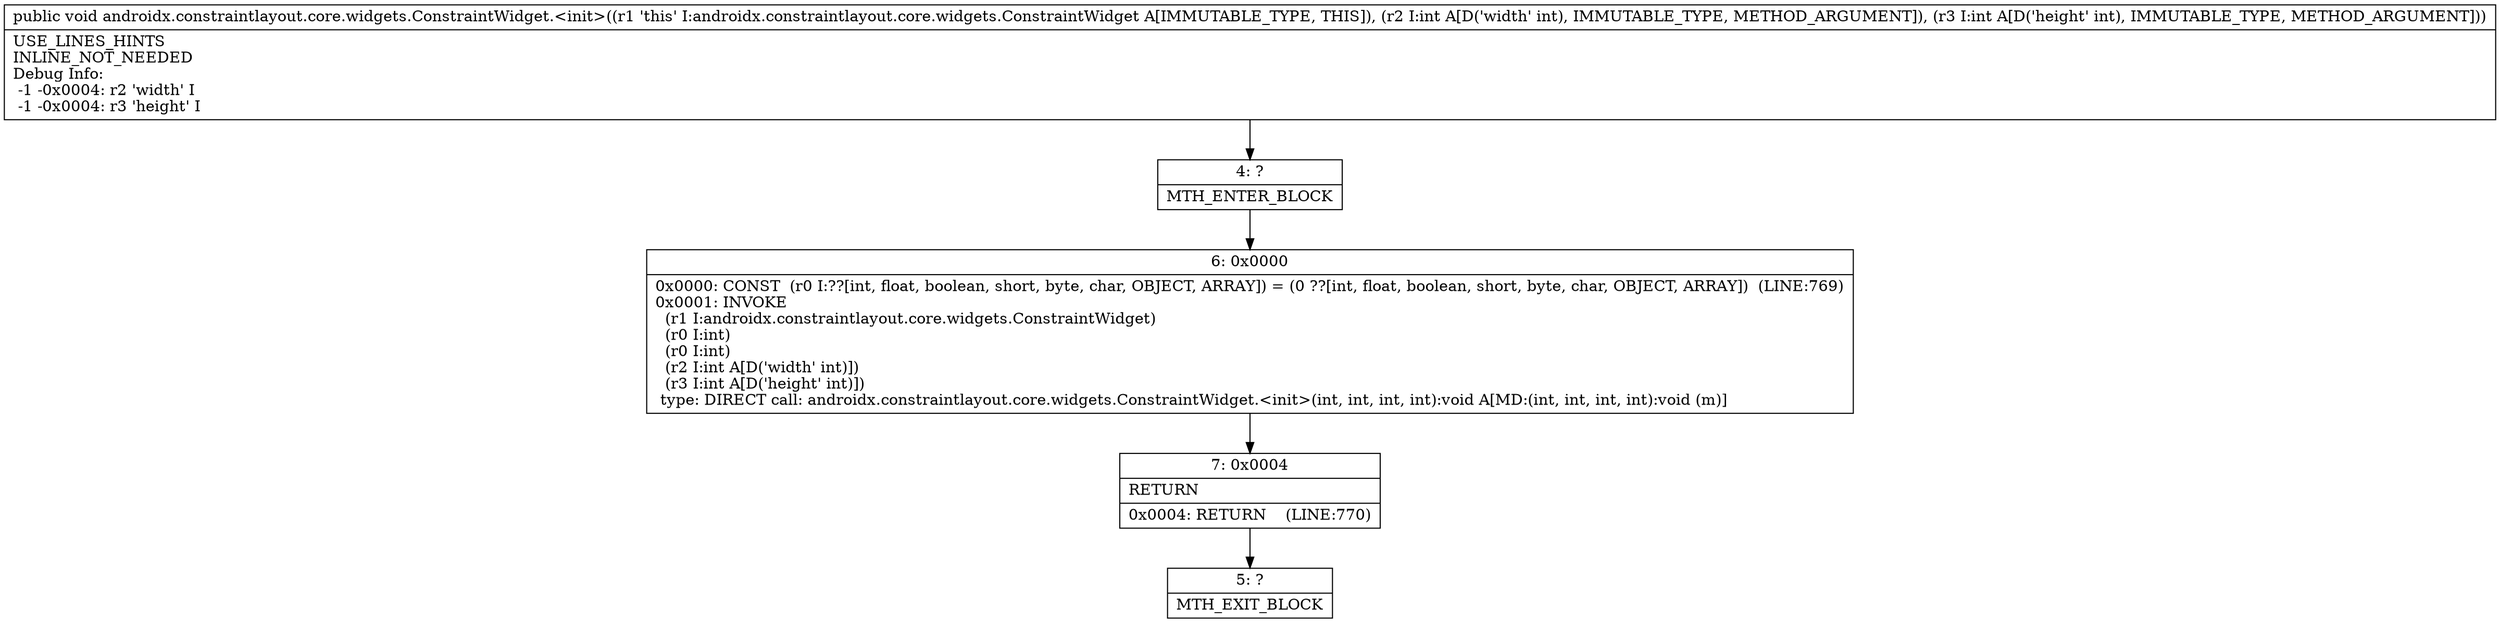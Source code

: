 digraph "CFG forandroidx.constraintlayout.core.widgets.ConstraintWidget.\<init\>(II)V" {
Node_4 [shape=record,label="{4\:\ ?|MTH_ENTER_BLOCK\l}"];
Node_6 [shape=record,label="{6\:\ 0x0000|0x0000: CONST  (r0 I:??[int, float, boolean, short, byte, char, OBJECT, ARRAY]) = (0 ??[int, float, boolean, short, byte, char, OBJECT, ARRAY])  (LINE:769)\l0x0001: INVOKE  \l  (r1 I:androidx.constraintlayout.core.widgets.ConstraintWidget)\l  (r0 I:int)\l  (r0 I:int)\l  (r2 I:int A[D('width' int)])\l  (r3 I:int A[D('height' int)])\l type: DIRECT call: androidx.constraintlayout.core.widgets.ConstraintWidget.\<init\>(int, int, int, int):void A[MD:(int, int, int, int):void (m)]\l}"];
Node_7 [shape=record,label="{7\:\ 0x0004|RETURN\l|0x0004: RETURN    (LINE:770)\l}"];
Node_5 [shape=record,label="{5\:\ ?|MTH_EXIT_BLOCK\l}"];
MethodNode[shape=record,label="{public void androidx.constraintlayout.core.widgets.ConstraintWidget.\<init\>((r1 'this' I:androidx.constraintlayout.core.widgets.ConstraintWidget A[IMMUTABLE_TYPE, THIS]), (r2 I:int A[D('width' int), IMMUTABLE_TYPE, METHOD_ARGUMENT]), (r3 I:int A[D('height' int), IMMUTABLE_TYPE, METHOD_ARGUMENT]))  | USE_LINES_HINTS\lINLINE_NOT_NEEDED\lDebug Info:\l  \-1 \-0x0004: r2 'width' I\l  \-1 \-0x0004: r3 'height' I\l}"];
MethodNode -> Node_4;Node_4 -> Node_6;
Node_6 -> Node_7;
Node_7 -> Node_5;
}

